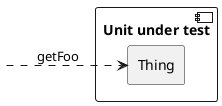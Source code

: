 @startuml communication
skinparam linestyle ortho
left to right direction

label " " as external
component "Unit under test" {
  rectangle "Thing" as thing
}

external -[dashed]-> thing: getFoo

@enduml
